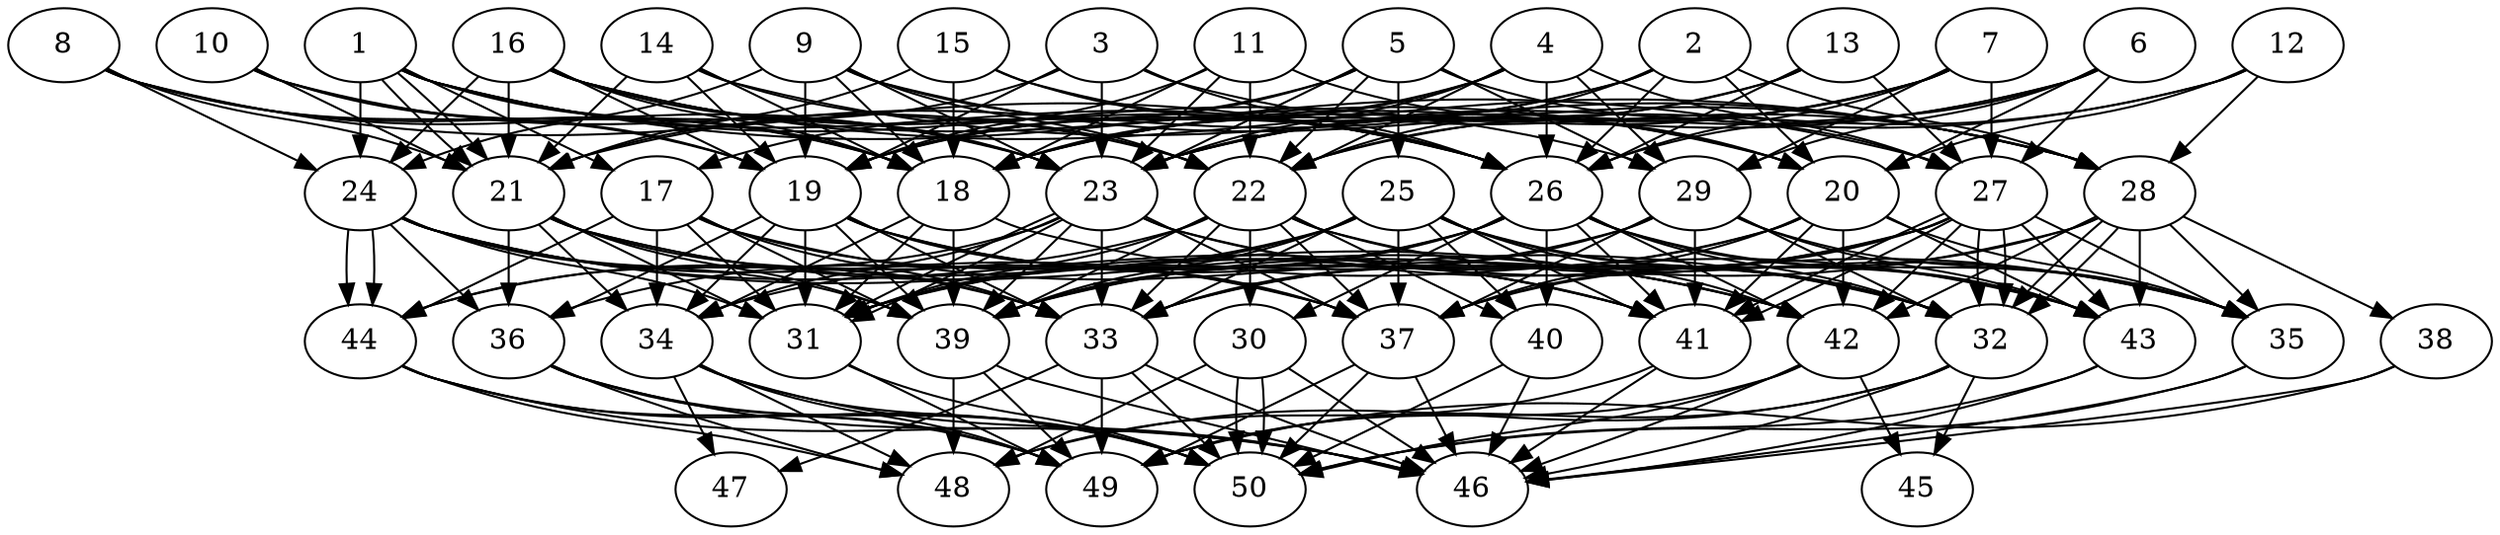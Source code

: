 // DAG automatically generated by daggen at Thu Oct  3 14:07:56 2019
// ./daggen --dot -n 50 --ccr 0.3 --fat 0.7 --regular 0.9 --density 0.9 --mindata 5242880 --maxdata 52428800 
digraph G {
  1 [size="164160853", alpha="0.13", expect_size="49248256"] 
  1 -> 17 [size ="49248256"]
  1 -> 18 [size ="49248256"]
  1 -> 21 [size ="49248256"]
  1 -> 21 [size ="49248256"]
  1 -> 23 [size ="49248256"]
  1 -> 24 [size ="49248256"]
  1 -> 26 [size ="49248256"]
  1 -> 27 [size ="49248256"]
  1 -> 29 [size ="49248256"]
  2 [size="87405227", alpha="0.04", expect_size="26221568"] 
  2 -> 19 [size ="26221568"]
  2 -> 20 [size ="26221568"]
  2 -> 21 [size ="26221568"]
  2 -> 22 [size ="26221568"]
  2 -> 26 [size ="26221568"]
  2 -> 28 [size ="26221568"]
  3 [size="142042453", alpha="0.11", expect_size="42612736"] 
  3 -> 19 [size ="42612736"]
  3 -> 21 [size ="42612736"]
  3 -> 23 [size ="42612736"]
  3 -> 26 [size ="42612736"]
  3 -> 28 [size ="42612736"]
  4 [size="61846187", alpha="0.04", expect_size="18553856"] 
  4 -> 18 [size ="18553856"]
  4 -> 19 [size ="18553856"]
  4 -> 22 [size ="18553856"]
  4 -> 23 [size ="18553856"]
  4 -> 26 [size ="18553856"]
  4 -> 27 [size ="18553856"]
  4 -> 29 [size ="18553856"]
  5 [size="51623253", alpha="0.16", expect_size="15486976"] 
  5 -> 17 [size ="15486976"]
  5 -> 19 [size ="15486976"]
  5 -> 22 [size ="15486976"]
  5 -> 23 [size ="15486976"]
  5 -> 25 [size ="15486976"]
  5 -> 27 [size ="15486976"]
  5 -> 29 [size ="15486976"]
  6 [size="107448320", alpha="0.13", expect_size="32234496"] 
  6 -> 18 [size ="32234496"]
  6 -> 20 [size ="32234496"]
  6 -> 23 [size ="32234496"]
  6 -> 26 [size ="32234496"]
  6 -> 27 [size ="32234496"]
  6 -> 29 [size ="32234496"]
  7 [size="139161600", alpha="0.16", expect_size="41748480"] 
  7 -> 18 [size ="41748480"]
  7 -> 22 [size ="41748480"]
  7 -> 23 [size ="41748480"]
  7 -> 26 [size ="41748480"]
  7 -> 27 [size ="41748480"]
  7 -> 29 [size ="41748480"]
  8 [size="170475520", alpha="0.05", expect_size="51142656"] 
  8 -> 18 [size ="51142656"]
  8 -> 19 [size ="51142656"]
  8 -> 21 [size ="51142656"]
  8 -> 23 [size ="51142656"]
  8 -> 24 [size ="51142656"]
  8 -> 26 [size ="51142656"]
  9 [size="80339627", alpha="0.11", expect_size="24101888"] 
  9 -> 18 [size ="24101888"]
  9 -> 19 [size ="24101888"]
  9 -> 22 [size ="24101888"]
  9 -> 23 [size ="24101888"]
  9 -> 24 [size ="24101888"]
  9 -> 26 [size ="24101888"]
  9 -> 28 [size ="24101888"]
  10 [size="58439680", alpha="0.01", expect_size="17531904"] 
  10 -> 18 [size ="17531904"]
  10 -> 19 [size ="17531904"]
  10 -> 21 [size ="17531904"]
  10 -> 22 [size ="17531904"]
  11 [size="99584000", alpha="0.18", expect_size="29875200"] 
  11 -> 18 [size ="29875200"]
  11 -> 19 [size ="29875200"]
  11 -> 20 [size ="29875200"]
  11 -> 22 [size ="29875200"]
  11 -> 23 [size ="29875200"]
  12 [size="41594880", alpha="0.07", expect_size="12478464"] 
  12 -> 20 [size ="12478464"]
  12 -> 22 [size ="12478464"]
  12 -> 23 [size ="12478464"]
  12 -> 28 [size ="12478464"]
  13 [size="71703893", alpha="0.11", expect_size="21511168"] 
  13 -> 18 [size ="21511168"]
  13 -> 23 [size ="21511168"]
  13 -> 26 [size ="21511168"]
  13 -> 27 [size ="21511168"]
  14 [size="155569493", alpha="0.07", expect_size="46670848"] 
  14 -> 18 [size ="46670848"]
  14 -> 19 [size ="46670848"]
  14 -> 21 [size ="46670848"]
  14 -> 22 [size ="46670848"]
  14 -> 28 [size ="46670848"]
  15 [size="28286293", alpha="0.05", expect_size="8485888"] 
  15 -> 18 [size ="8485888"]
  15 -> 20 [size ="8485888"]
  15 -> 21 [size ="8485888"]
  15 -> 26 [size ="8485888"]
  16 [size="152337067", alpha="0.12", expect_size="45701120"] 
  16 -> 18 [size ="45701120"]
  16 -> 19 [size ="45701120"]
  16 -> 20 [size ="45701120"]
  16 -> 21 [size ="45701120"]
  16 -> 23 [size ="45701120"]
  16 -> 24 [size ="45701120"]
  16 -> 26 [size ="45701120"]
  16 -> 28 [size ="45701120"]
  17 [size="94952107", alpha="0.09", expect_size="28485632"] 
  17 -> 31 [size ="28485632"]
  17 -> 32 [size ="28485632"]
  17 -> 33 [size ="28485632"]
  17 -> 34 [size ="28485632"]
  17 -> 37 [size ="28485632"]
  17 -> 39 [size ="28485632"]
  17 -> 44 [size ="28485632"]
  18 [size="66655573", alpha="0.06", expect_size="19996672"] 
  18 -> 31 [size ="19996672"]
  18 -> 34 [size ="19996672"]
  18 -> 39 [size ="19996672"]
  18 -> 43 [size ="19996672"]
  19 [size="105373013", alpha="0.01", expect_size="31611904"] 
  19 -> 31 [size ="31611904"]
  19 -> 33 [size ="31611904"]
  19 -> 34 [size ="31611904"]
  19 -> 36 [size ="31611904"]
  19 -> 37 [size ="31611904"]
  19 -> 39 [size ="31611904"]
  19 -> 41 [size ="31611904"]
  19 -> 42 [size ="31611904"]
  20 [size="32409600", alpha="0.18", expect_size="9722880"] 
  20 -> 33 [size ="9722880"]
  20 -> 35 [size ="9722880"]
  20 -> 37 [size ="9722880"]
  20 -> 39 [size ="9722880"]
  20 -> 41 [size ="9722880"]
  20 -> 42 [size ="9722880"]
  20 -> 43 [size ="9722880"]
  21 [size="41110187", alpha="0.14", expect_size="12333056"] 
  21 -> 31 [size ="12333056"]
  21 -> 33 [size ="12333056"]
  21 -> 34 [size ="12333056"]
  21 -> 36 [size ="12333056"]
  21 -> 39 [size ="12333056"]
  21 -> 41 [size ="12333056"]
  21 -> 42 [size ="12333056"]
  22 [size="24999253", alpha="0.19", expect_size="7499776"] 
  22 -> 30 [size ="7499776"]
  22 -> 31 [size ="7499776"]
  22 -> 32 [size ="7499776"]
  22 -> 33 [size ="7499776"]
  22 -> 35 [size ="7499776"]
  22 -> 37 [size ="7499776"]
  22 -> 39 [size ="7499776"]
  22 -> 40 [size ="7499776"]
  22 -> 44 [size ="7499776"]
  23 [size="83889493", alpha="0.19", expect_size="25166848"] 
  23 -> 31 [size ="25166848"]
  23 -> 31 [size ="25166848"]
  23 -> 32 [size ="25166848"]
  23 -> 33 [size ="25166848"]
  23 -> 34 [size ="25166848"]
  23 -> 35 [size ="25166848"]
  23 -> 37 [size ="25166848"]
  23 -> 39 [size ="25166848"]
  23 -> 44 [size ="25166848"]
  24 [size="168157867", alpha="0.06", expect_size="50447360"] 
  24 -> 31 [size ="50447360"]
  24 -> 33 [size ="50447360"]
  24 -> 36 [size ="50447360"]
  24 -> 37 [size ="50447360"]
  24 -> 39 [size ="50447360"]
  24 -> 41 [size ="50447360"]
  24 -> 42 [size ="50447360"]
  24 -> 44 [size ="50447360"]
  24 -> 44 [size ="50447360"]
  25 [size="69249707", alpha="0.16", expect_size="20774912"] 
  25 -> 31 [size ="20774912"]
  25 -> 32 [size ="20774912"]
  25 -> 33 [size ="20774912"]
  25 -> 36 [size ="20774912"]
  25 -> 37 [size ="20774912"]
  25 -> 39 [size ="20774912"]
  25 -> 40 [size ="20774912"]
  25 -> 41 [size ="20774912"]
  25 -> 42 [size ="20774912"]
  25 -> 43 [size ="20774912"]
  26 [size="108748800", alpha="0.18", expect_size="32624640"] 
  26 -> 30 [size ="32624640"]
  26 -> 31 [size ="32624640"]
  26 -> 32 [size ="32624640"]
  26 -> 34 [size ="32624640"]
  26 -> 35 [size ="32624640"]
  26 -> 39 [size ="32624640"]
  26 -> 40 [size ="32624640"]
  26 -> 41 [size ="32624640"]
  26 -> 42 [size ="32624640"]
  26 -> 43 [size ="32624640"]
  27 [size="43871573", alpha="0.16", expect_size="13161472"] 
  27 -> 31 [size ="13161472"]
  27 -> 32 [size ="13161472"]
  27 -> 32 [size ="13161472"]
  27 -> 33 [size ="13161472"]
  27 -> 35 [size ="13161472"]
  27 -> 37 [size ="13161472"]
  27 -> 41 [size ="13161472"]
  27 -> 41 [size ="13161472"]
  27 -> 42 [size ="13161472"]
  27 -> 43 [size ="13161472"]
  28 [size="116971520", alpha="0.13", expect_size="35091456"] 
  28 -> 32 [size ="35091456"]
  28 -> 32 [size ="35091456"]
  28 -> 35 [size ="35091456"]
  28 -> 37 [size ="35091456"]
  28 -> 38 [size ="35091456"]
  28 -> 39 [size ="35091456"]
  28 -> 42 [size ="35091456"]
  28 -> 43 [size ="35091456"]
  29 [size="163263147", alpha="0.17", expect_size="48978944"] 
  29 -> 31 [size ="48978944"]
  29 -> 32 [size ="48978944"]
  29 -> 33 [size ="48978944"]
  29 -> 35 [size ="48978944"]
  29 -> 37 [size ="48978944"]
  29 -> 41 [size ="48978944"]
  29 -> 43 [size ="48978944"]
  30 [size="170280960", alpha="0.08", expect_size="51084288"] 
  30 -> 46 [size ="51084288"]
  30 -> 48 [size ="51084288"]
  30 -> 50 [size ="51084288"]
  30 -> 50 [size ="51084288"]
  31 [size="155303253", alpha="0.08", expect_size="46590976"] 
  31 -> 49 [size ="46590976"]
  31 -> 50 [size ="46590976"]
  32 [size="107731627", alpha="0.12", expect_size="32319488"] 
  32 -> 45 [size ="32319488"]
  32 -> 46 [size ="32319488"]
  32 -> 48 [size ="32319488"]
  32 -> 49 [size ="32319488"]
  33 [size="97491627", alpha="0.02", expect_size="29247488"] 
  33 -> 46 [size ="29247488"]
  33 -> 47 [size ="29247488"]
  33 -> 49 [size ="29247488"]
  33 -> 50 [size ="29247488"]
  34 [size="91869867", alpha="0.10", expect_size="27560960"] 
  34 -> 46 [size ="27560960"]
  34 -> 47 [size ="27560960"]
  34 -> 48 [size ="27560960"]
  34 -> 49 [size ="27560960"]
  34 -> 50 [size ="27560960"]
  35 [size="135236267", alpha="0.20", expect_size="40570880"] 
  35 -> 46 [size ="40570880"]
  35 -> 50 [size ="40570880"]
  36 [size="104451413", alpha="0.07", expect_size="31335424"] 
  36 -> 46 [size ="31335424"]
  36 -> 48 [size ="31335424"]
  36 -> 49 [size ="31335424"]
  36 -> 50 [size ="31335424"]
  37 [size="89494187", alpha="0.03", expect_size="26848256"] 
  37 -> 46 [size ="26848256"]
  37 -> 49 [size ="26848256"]
  37 -> 50 [size ="26848256"]
  38 [size="54763520", alpha="0.06", expect_size="16429056"] 
  38 -> 46 [size ="16429056"]
  38 -> 49 [size ="16429056"]
  39 [size="153262080", alpha="0.20", expect_size="45978624"] 
  39 -> 46 [size ="45978624"]
  39 -> 48 [size ="45978624"]
  39 -> 49 [size ="45978624"]
  40 [size="133280427", alpha="0.16", expect_size="39984128"] 
  40 -> 46 [size ="39984128"]
  40 -> 50 [size ="39984128"]
  41 [size="35785387", alpha="0.14", expect_size="10735616"] 
  41 -> 46 [size ="10735616"]
  41 -> 48 [size ="10735616"]
  42 [size="100171093", alpha="0.14", expect_size="30051328"] 
  42 -> 45 [size ="30051328"]
  42 -> 46 [size ="30051328"]
  42 -> 49 [size ="30051328"]
  42 -> 50 [size ="30051328"]
  43 [size="35979947", alpha="0.02", expect_size="10793984"] 
  43 -> 46 [size ="10793984"]
  43 -> 50 [size ="10793984"]
  44 [size="54736213", alpha="0.10", expect_size="16420864"] 
  44 -> 46 [size ="16420864"]
  44 -> 48 [size ="16420864"]
  44 -> 49 [size ="16420864"]
  44 -> 50 [size ="16420864"]
  45 [size="137243307", alpha="0.04", expect_size="41172992"] 
  46 [size="137028267", alpha="0.09", expect_size="41108480"] 
  47 [size="31665493", alpha="0.18", expect_size="9499648"] 
  48 [size="55917227", alpha="0.20", expect_size="16775168"] 
  49 [size="101686613", alpha="0.20", expect_size="30505984"] 
  50 [size="99573760", alpha="0.19", expect_size="29872128"] 
}
